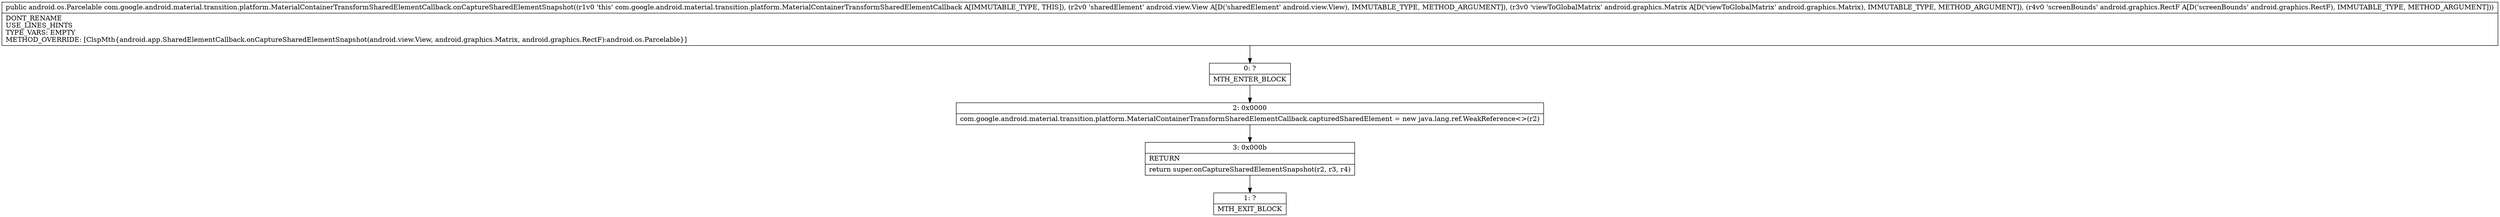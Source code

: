 digraph "CFG forcom.google.android.material.transition.platform.MaterialContainerTransformSharedElementCallback.onCaptureSharedElementSnapshot(Landroid\/view\/View;Landroid\/graphics\/Matrix;Landroid\/graphics\/RectF;)Landroid\/os\/Parcelable;" {
Node_0 [shape=record,label="{0\:\ ?|MTH_ENTER_BLOCK\l}"];
Node_2 [shape=record,label="{2\:\ 0x0000|com.google.android.material.transition.platform.MaterialContainerTransformSharedElementCallback.capturedSharedElement = new java.lang.ref.WeakReference\<\>(r2)\l}"];
Node_3 [shape=record,label="{3\:\ 0x000b|RETURN\l|return super.onCaptureSharedElementSnapshot(r2, r3, r4)\l}"];
Node_1 [shape=record,label="{1\:\ ?|MTH_EXIT_BLOCK\l}"];
MethodNode[shape=record,label="{public android.os.Parcelable com.google.android.material.transition.platform.MaterialContainerTransformSharedElementCallback.onCaptureSharedElementSnapshot((r1v0 'this' com.google.android.material.transition.platform.MaterialContainerTransformSharedElementCallback A[IMMUTABLE_TYPE, THIS]), (r2v0 'sharedElement' android.view.View A[D('sharedElement' android.view.View), IMMUTABLE_TYPE, METHOD_ARGUMENT]), (r3v0 'viewToGlobalMatrix' android.graphics.Matrix A[D('viewToGlobalMatrix' android.graphics.Matrix), IMMUTABLE_TYPE, METHOD_ARGUMENT]), (r4v0 'screenBounds' android.graphics.RectF A[D('screenBounds' android.graphics.RectF), IMMUTABLE_TYPE, METHOD_ARGUMENT]))  | DONT_RENAME\lUSE_LINES_HINTS\lTYPE_VARS: EMPTY\lMETHOD_OVERRIDE: [ClspMth\{android.app.SharedElementCallback.onCaptureSharedElementSnapshot(android.view.View, android.graphics.Matrix, android.graphics.RectF):android.os.Parcelable\}]\l}"];
MethodNode -> Node_0;Node_0 -> Node_2;
Node_2 -> Node_3;
Node_3 -> Node_1;
}

